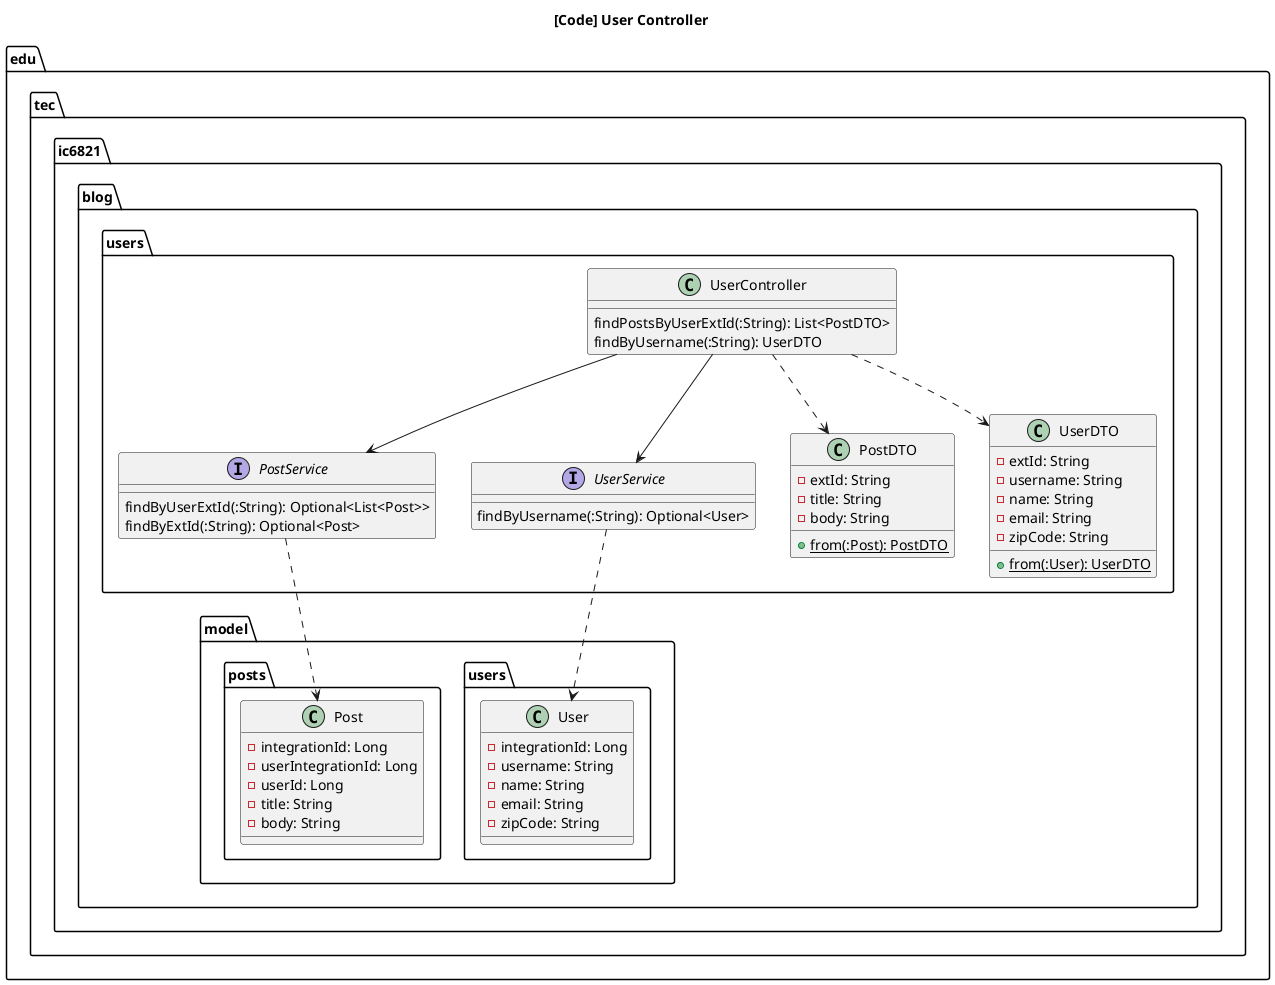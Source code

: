 @startuml

title [Code] User Controller

package edu.tec.ic6821.blog {
    package users {

        class UserController {
            findPostsByUserExtId(:String): List<PostDTO>
            findByUsername(:String): UserDTO
        }

        interface PostService {
            findByUserExtId(:String): Optional<List<Post>>
            findByExtId(:String): Optional<Post>
        }

        interface UserService {
            findByUsername(:String): Optional<User>
        }

        UserController --> UserService
        UserController --> PostService

        class PostDTO {
            - extId: String
            - title: String
            - body: String
            + {static} from(:Post): PostDTO
        }

        class UserDTO {
            - extId: String
            - username: String
            - name: String
            - email: String
            - zipCode: String
            + {static} from(:User): UserDTO
        }

        UserController ..> PostDTO
        UserController ..> UserDTO
    }

    package model.posts {
        class Post {
            - integrationId: Long
            - userIntegrationId: Long
            - userId: Long
            - title: String
            - body: String
        }
    }

    package model.users {
        class User {
            - integrationId: Long
            - username: String
            - name: String
            - email: String
            - zipCode: String
        }
    }

    PostService ..> Post
    UserService ..> User
}

@enduml